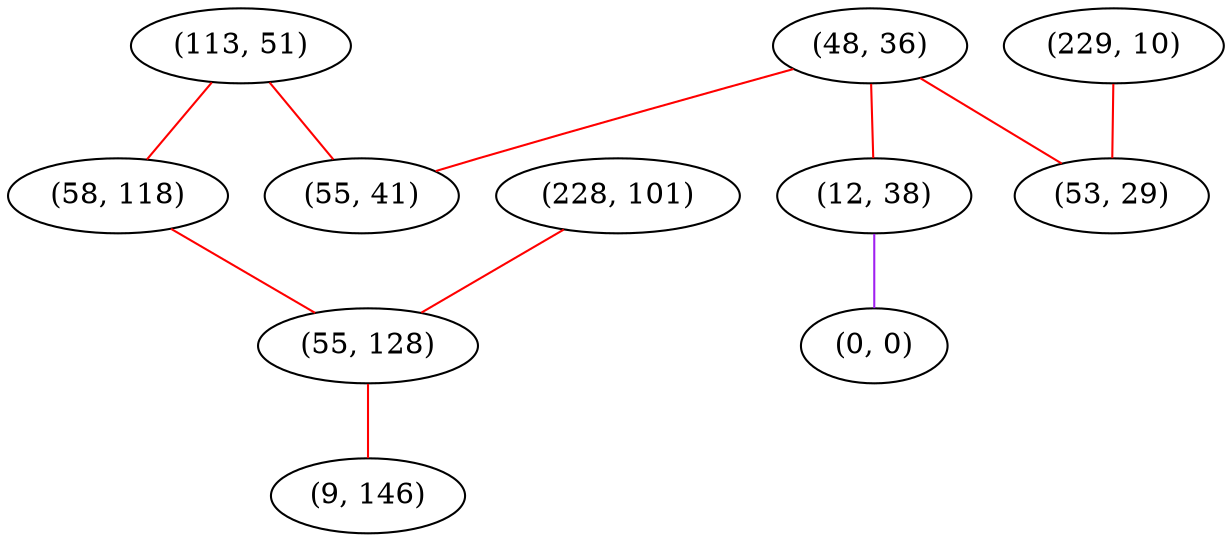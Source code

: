 graph "" {
"(113, 51)";
"(229, 10)";
"(48, 36)";
"(228, 101)";
"(58, 118)";
"(12, 38)";
"(55, 41)";
"(53, 29)";
"(0, 0)";
"(55, 128)";
"(9, 146)";
"(113, 51)" -- "(58, 118)"  [color=red, key=0, weight=1];
"(113, 51)" -- "(55, 41)"  [color=red, key=0, weight=1];
"(229, 10)" -- "(53, 29)"  [color=red, key=0, weight=1];
"(48, 36)" -- "(53, 29)"  [color=red, key=0, weight=1];
"(48, 36)" -- "(12, 38)"  [color=red, key=0, weight=1];
"(48, 36)" -- "(55, 41)"  [color=red, key=0, weight=1];
"(228, 101)" -- "(55, 128)"  [color=red, key=0, weight=1];
"(58, 118)" -- "(55, 128)"  [color=red, key=0, weight=1];
"(12, 38)" -- "(0, 0)"  [color=purple, key=0, weight=4];
"(55, 128)" -- "(9, 146)"  [color=red, key=0, weight=1];
}
